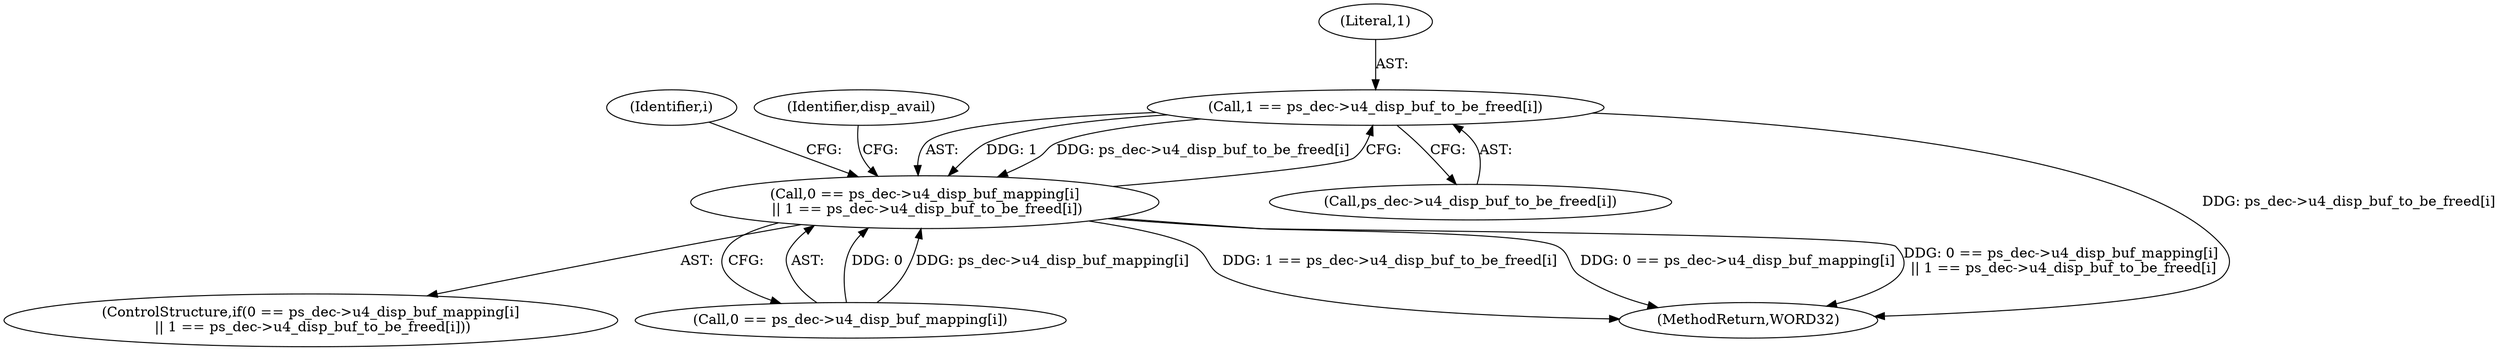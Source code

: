 digraph "0_Android_33ef7de9ddc8ea7eb9cbc440d1cf89957a0c267b@pointer" {
"1000575" [label="(Call,1 == ps_dec->u4_disp_buf_to_be_freed[i])"];
"1000567" [label="(Call,0 == ps_dec->u4_disp_buf_mapping[i]\n || 1 == ps_dec->u4_disp_buf_to_be_freed[i])"];
"1000575" [label="(Call,1 == ps_dec->u4_disp_buf_to_be_freed[i])"];
"1000564" [label="(Identifier,i)"];
"1000584" [label="(Identifier,disp_avail)"];
"1000568" [label="(Call,0 == ps_dec->u4_disp_buf_mapping[i])"];
"1000576" [label="(Literal,1)"];
"1000566" [label="(ControlStructure,if(0 == ps_dec->u4_disp_buf_mapping[i]\n || 1 == ps_dec->u4_disp_buf_to_be_freed[i]))"];
"1000567" [label="(Call,0 == ps_dec->u4_disp_buf_mapping[i]\n || 1 == ps_dec->u4_disp_buf_to_be_freed[i])"];
"1000577" [label="(Call,ps_dec->u4_disp_buf_to_be_freed[i])"];
"1002186" [label="(MethodReturn,WORD32)"];
"1000575" -> "1000567"  [label="AST: "];
"1000575" -> "1000577"  [label="CFG: "];
"1000576" -> "1000575"  [label="AST: "];
"1000577" -> "1000575"  [label="AST: "];
"1000567" -> "1000575"  [label="CFG: "];
"1000575" -> "1002186"  [label="DDG: ps_dec->u4_disp_buf_to_be_freed[i]"];
"1000575" -> "1000567"  [label="DDG: 1"];
"1000575" -> "1000567"  [label="DDG: ps_dec->u4_disp_buf_to_be_freed[i]"];
"1000567" -> "1000566"  [label="AST: "];
"1000567" -> "1000568"  [label="CFG: "];
"1000568" -> "1000567"  [label="AST: "];
"1000584" -> "1000567"  [label="CFG: "];
"1000564" -> "1000567"  [label="CFG: "];
"1000567" -> "1002186"  [label="DDG: 1 == ps_dec->u4_disp_buf_to_be_freed[i]"];
"1000567" -> "1002186"  [label="DDG: 0 == ps_dec->u4_disp_buf_mapping[i]"];
"1000567" -> "1002186"  [label="DDG: 0 == ps_dec->u4_disp_buf_mapping[i]\n || 1 == ps_dec->u4_disp_buf_to_be_freed[i]"];
"1000568" -> "1000567"  [label="DDG: 0"];
"1000568" -> "1000567"  [label="DDG: ps_dec->u4_disp_buf_mapping[i]"];
}
